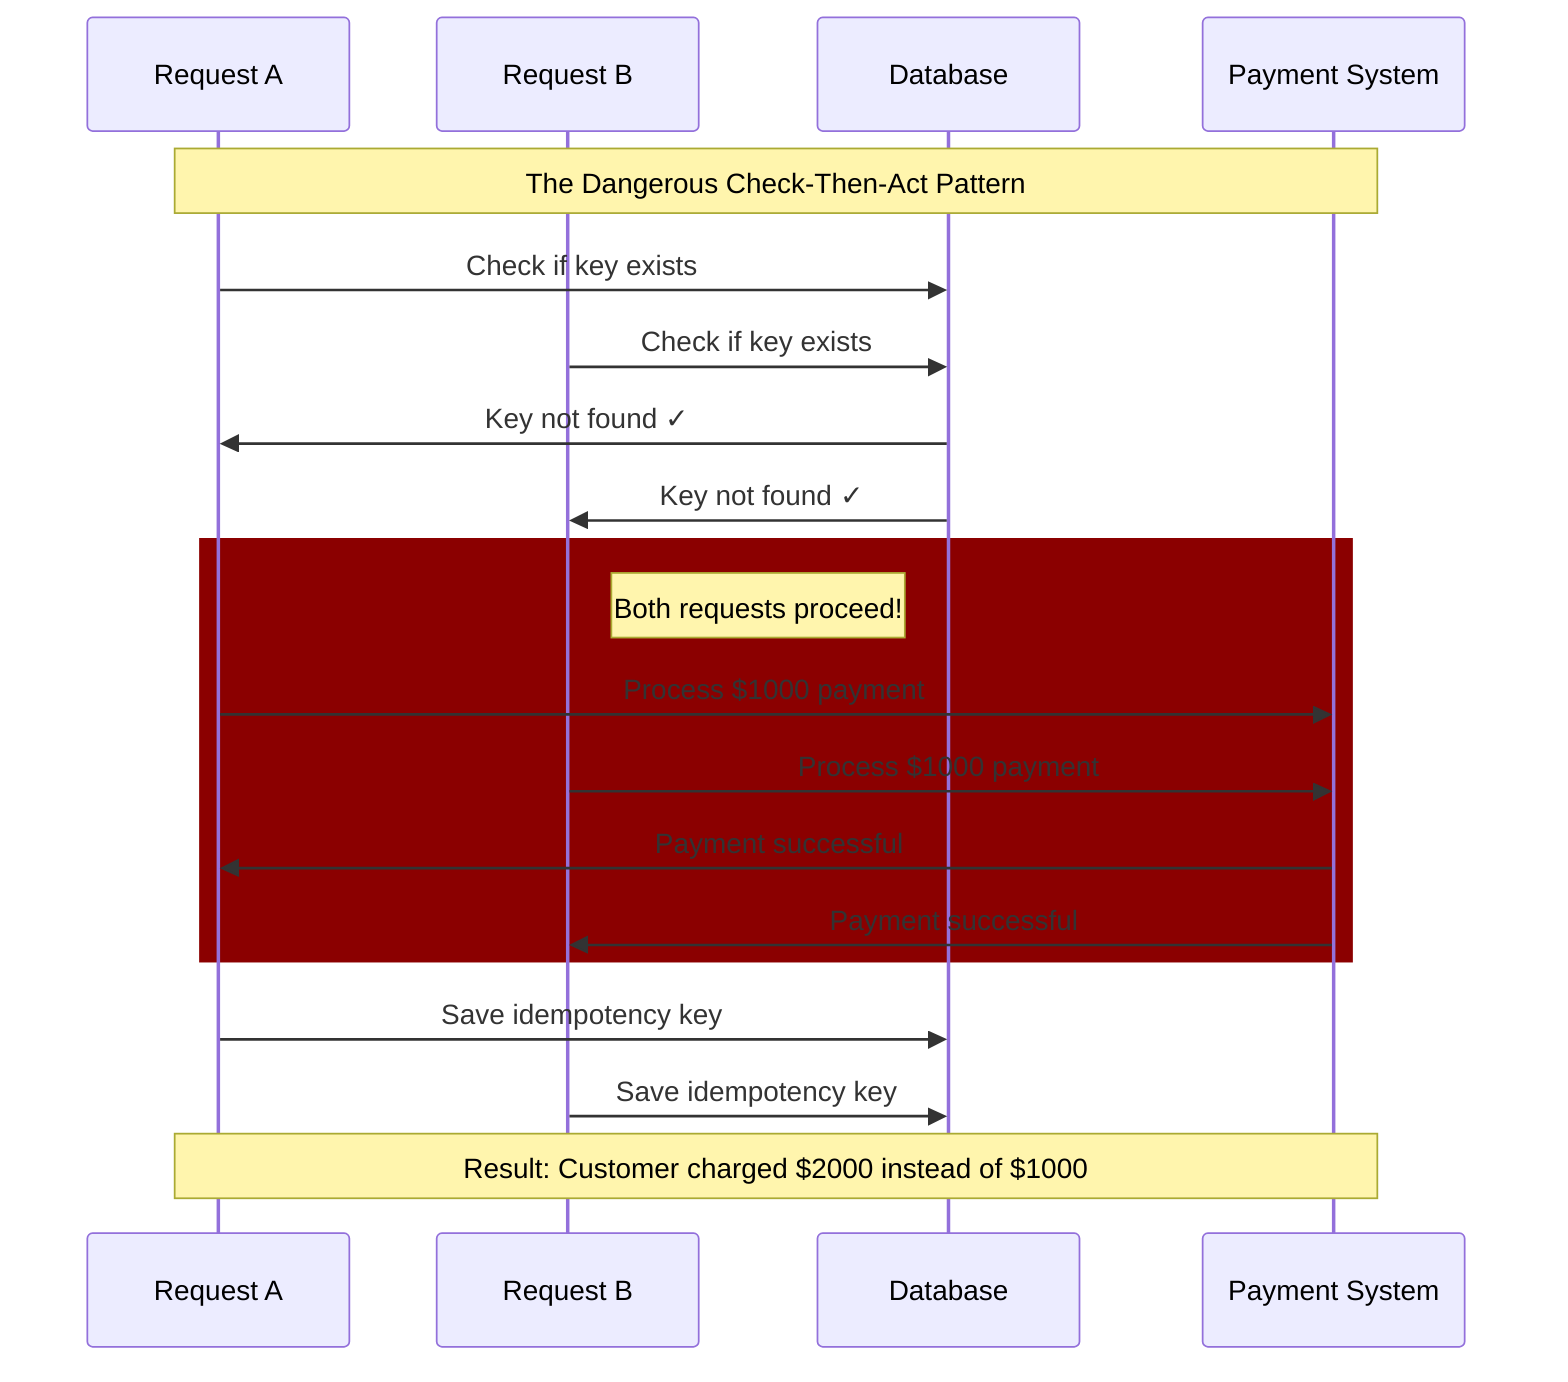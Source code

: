sequenceDiagram
    participant A as Request A
    participant B as Request B  
    participant DB as Database
    participant PS as Payment System
    
    Note over A,PS: The Dangerous Check-Then-Act Pattern
    
    A->>DB: Check if key exists
    B->>DB: Check if key exists
    DB->>A: Key not found ✓
    DB->>B: Key not found ✓
    
    rect rgb(139, 0, 0)
        Note right of B: Both requests proceed!
        A->>PS: Process $1000 payment
        B->>PS: Process $1000 payment
        PS->>A: Payment successful
        PS->>B: Payment successful  
    end
    
    A->>DB: Save idempotency key
    B->>DB: Save idempotency key
    
    Note over A,PS: Result: Customer charged $2000 instead of $1000